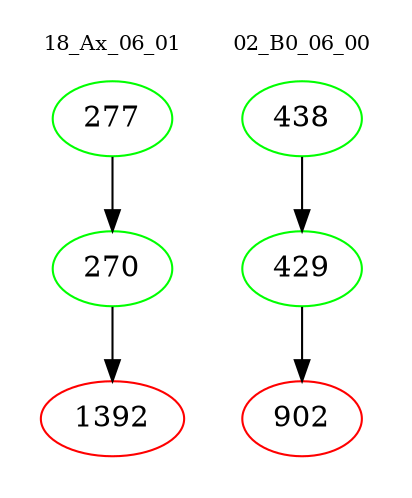 digraph{
subgraph cluster_0 {
color = white
label = "18_Ax_06_01";
fontsize=10;
T0_277 [label="277", color="green"]
T0_277 -> T0_270 [color="black"]
T0_270 [label="270", color="green"]
T0_270 -> T0_1392 [color="black"]
T0_1392 [label="1392", color="red"]
}
subgraph cluster_1 {
color = white
label = "02_B0_06_00";
fontsize=10;
T1_438 [label="438", color="green"]
T1_438 -> T1_429 [color="black"]
T1_429 [label="429", color="green"]
T1_429 -> T1_902 [color="black"]
T1_902 [label="902", color="red"]
}
}
